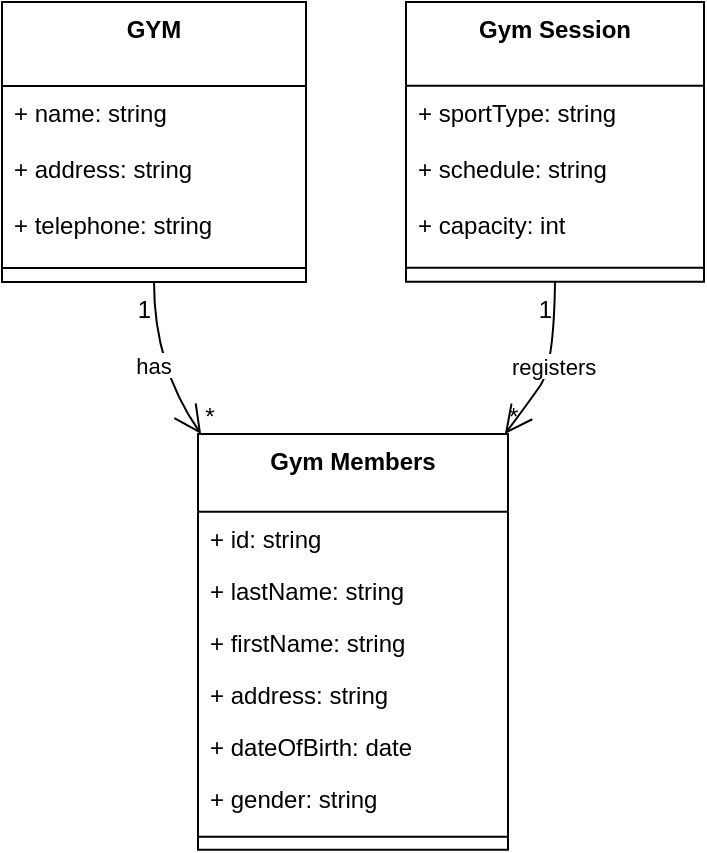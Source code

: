 <mxfile version="24.8.2">
  <diagram name="Page-1" id="i0VhLhqh5kqHaNheRrzI">
    <mxGraphModel dx="1050" dy="566" grid="1" gridSize="10" guides="1" tooltips="1" connect="1" arrows="1" fold="1" page="1" pageScale="1" pageWidth="850" pageHeight="1100" math="0" shadow="0">
      <root>
        <mxCell id="0" />
        <mxCell id="1" parent="0" />
        <mxCell id="2" value="GYM" style="swimlane;fontStyle=1;align=center;verticalAlign=top;childLayout=stackLayout;horizontal=1;startSize=41.95;horizontalStack=0;resizeParent=1;resizeParentMax=0;resizeLast=0;collapsible=0;marginBottom=0;" parent="1" vertex="1">
          <mxGeometry x="8" y="8" width="152" height="139.95" as="geometry" />
        </mxCell>
        <mxCell id="3" value="+ name: string" style="text;strokeColor=none;fillColor=none;align=left;verticalAlign=top;spacingLeft=4;spacingRight=4;overflow=hidden;rotatable=0;points=[[0,0.5],[1,0.5]];portConstraint=eastwest;" parent="2" vertex="1">
          <mxGeometry y="41.95" width="152" height="28" as="geometry" />
        </mxCell>
        <mxCell id="4" value="+ address: string" style="text;strokeColor=none;fillColor=none;align=left;verticalAlign=top;spacingLeft=4;spacingRight=4;overflow=hidden;rotatable=0;points=[[0,0.5],[1,0.5]];portConstraint=eastwest;" parent="2" vertex="1">
          <mxGeometry y="69.95" width="152" height="28" as="geometry" />
        </mxCell>
        <mxCell id="5" value="+ telephone: string" style="text;strokeColor=none;fillColor=none;align=left;verticalAlign=top;spacingLeft=4;spacingRight=4;overflow=hidden;rotatable=0;points=[[0,0.5],[1,0.5]];portConstraint=eastwest;" parent="2" vertex="1">
          <mxGeometry y="97.95" width="152" height="28" as="geometry" />
        </mxCell>
        <mxCell id="6" style="line;strokeWidth=1;fillColor=none;align=left;verticalAlign=middle;spacingTop=-1;spacingLeft=3;spacingRight=3;rotatable=0;labelPosition=right;points=[];portConstraint=eastwest;strokeColor=inherit;" parent="2" vertex="1">
          <mxGeometry y="125.95" width="152" height="14" as="geometry" />
        </mxCell>
        <mxCell id="7" value="Gym Members" style="swimlane;fontStyle=1;align=center;verticalAlign=top;childLayout=stackLayout;horizontal=1;startSize=38.85;horizontalStack=0;resizeParent=1;resizeParentMax=0;resizeLast=0;collapsible=0;marginBottom=0;" parent="1" vertex="1">
          <mxGeometry x="106" y="224" width="155" height="207.85" as="geometry" />
        </mxCell>
        <mxCell id="8" value="+ id: string" style="text;strokeColor=none;fillColor=none;align=left;verticalAlign=top;spacingLeft=4;spacingRight=4;overflow=hidden;rotatable=0;points=[[0,0.5],[1,0.5]];portConstraint=eastwest;" parent="7" vertex="1">
          <mxGeometry y="38.85" width="155" height="26" as="geometry" />
        </mxCell>
        <mxCell id="9" value="+ lastName: string" style="text;strokeColor=none;fillColor=none;align=left;verticalAlign=top;spacingLeft=4;spacingRight=4;overflow=hidden;rotatable=0;points=[[0,0.5],[1,0.5]];portConstraint=eastwest;" parent="7" vertex="1">
          <mxGeometry y="64.85" width="155" height="26" as="geometry" />
        </mxCell>
        <mxCell id="10" value="+ firstName: string" style="text;strokeColor=none;fillColor=none;align=left;verticalAlign=top;spacingLeft=4;spacingRight=4;overflow=hidden;rotatable=0;points=[[0,0.5],[1,0.5]];portConstraint=eastwest;" parent="7" vertex="1">
          <mxGeometry y="90.85" width="155" height="26" as="geometry" />
        </mxCell>
        <mxCell id="11" value="+ address: string" style="text;strokeColor=none;fillColor=none;align=left;verticalAlign=top;spacingLeft=4;spacingRight=4;overflow=hidden;rotatable=0;points=[[0,0.5],[1,0.5]];portConstraint=eastwest;" parent="7" vertex="1">
          <mxGeometry y="116.85" width="155" height="26" as="geometry" />
        </mxCell>
        <mxCell id="12" value="+ dateOfBirth: date" style="text;strokeColor=none;fillColor=none;align=left;verticalAlign=top;spacingLeft=4;spacingRight=4;overflow=hidden;rotatable=0;points=[[0,0.5],[1,0.5]];portConstraint=eastwest;" parent="7" vertex="1">
          <mxGeometry y="142.85" width="155" height="26" as="geometry" />
        </mxCell>
        <mxCell id="13" value="+ gender: string" style="text;strokeColor=none;fillColor=none;align=left;verticalAlign=top;spacingLeft=4;spacingRight=4;overflow=hidden;rotatable=0;points=[[0,0.5],[1,0.5]];portConstraint=eastwest;" parent="7" vertex="1">
          <mxGeometry y="168.85" width="155" height="26" as="geometry" />
        </mxCell>
        <mxCell id="14" style="line;strokeWidth=1;fillColor=none;align=left;verticalAlign=middle;spacingTop=-1;spacingLeft=3;spacingRight=3;rotatable=0;labelPosition=right;points=[];portConstraint=eastwest;strokeColor=inherit;" parent="7" vertex="1">
          <mxGeometry y="194.85" width="155" height="13" as="geometry" />
        </mxCell>
        <mxCell id="15" value="Gym Session" style="swimlane;fontStyle=1;align=center;verticalAlign=top;childLayout=stackLayout;horizontal=1;startSize=41.9;horizontalStack=0;resizeParent=1;resizeParentMax=0;resizeLast=0;collapsible=0;marginBottom=0;" parent="1" vertex="1">
          <mxGeometry x="210" y="8" width="149" height="139.9" as="geometry" />
        </mxCell>
        <mxCell id="16" value="+ sportType: string" style="text;strokeColor=none;fillColor=none;align=left;verticalAlign=top;spacingLeft=4;spacingRight=4;overflow=hidden;rotatable=0;points=[[0,0.5],[1,0.5]];portConstraint=eastwest;" parent="15" vertex="1">
          <mxGeometry y="41.9" width="149" height="28" as="geometry" />
        </mxCell>
        <mxCell id="17" value="+ schedule: string" style="text;strokeColor=none;fillColor=none;align=left;verticalAlign=top;spacingLeft=4;spacingRight=4;overflow=hidden;rotatable=0;points=[[0,0.5],[1,0.5]];portConstraint=eastwest;" parent="15" vertex="1">
          <mxGeometry y="69.9" width="149" height="28" as="geometry" />
        </mxCell>
        <mxCell id="18" value="+ capacity: int" style="text;strokeColor=none;fillColor=none;align=left;verticalAlign=top;spacingLeft=4;spacingRight=4;overflow=hidden;rotatable=0;points=[[0,0.5],[1,0.5]];portConstraint=eastwest;" parent="15" vertex="1">
          <mxGeometry y="97.9" width="149" height="28" as="geometry" />
        </mxCell>
        <mxCell id="19" style="line;strokeWidth=1;fillColor=none;align=left;verticalAlign=middle;spacingTop=-1;spacingLeft=3;spacingRight=3;rotatable=0;labelPosition=right;points=[];portConstraint=eastwest;strokeColor=inherit;" parent="15" vertex="1">
          <mxGeometry y="125.9" width="149" height="14" as="geometry" />
        </mxCell>
        <mxCell id="20" value="has" style="curved=1;startArrow=none;endArrow=open;endSize=12;exitX=0.5;exitY=1;entryX=0.01;entryY=0;" parent="1" source="2" target="7" edge="1">
          <mxGeometry relative="1" as="geometry">
            <Array as="points">
              <mxPoint x="84" y="190" />
            </Array>
          </mxGeometry>
        </mxCell>
        <mxCell id="21" value="1" style="edgeLabel;resizable=0;labelBackgroundColor=none;fontSize=12;align=right;verticalAlign=top;" parent="20" vertex="1">
          <mxGeometry x="-1" relative="1" as="geometry" />
        </mxCell>
        <mxCell id="22" value="*" style="edgeLabel;resizable=0;labelBackgroundColor=none;fontSize=12;align=left;verticalAlign=bottom;" parent="20" vertex="1">
          <mxGeometry x="1" relative="1" as="geometry" />
        </mxCell>
        <mxCell id="23" value="registers" style="curved=1;startArrow=none;endArrow=open;endSize=12;exitX=0.5;exitY=1;entryX=0.99;entryY=0;" parent="1" source="15" target="7" edge="1">
          <mxGeometry relative="1" as="geometry">
            <Array as="points">
              <mxPoint x="284" y="190" />
              <mxPoint x="270" y="210" />
            </Array>
          </mxGeometry>
        </mxCell>
        <mxCell id="24" value="1" style="edgeLabel;resizable=0;labelBackgroundColor=none;fontSize=12;align=right;verticalAlign=top;" parent="23" vertex="1">
          <mxGeometry x="-1" relative="1" as="geometry" />
        </mxCell>
        <mxCell id="25" value="*" style="edgeLabel;resizable=0;labelBackgroundColor=none;fontSize=12;align=left;verticalAlign=bottom;" parent="23" vertex="1">
          <mxGeometry x="1" relative="1" as="geometry" />
        </mxCell>
      </root>
    </mxGraphModel>
  </diagram>
</mxfile>
